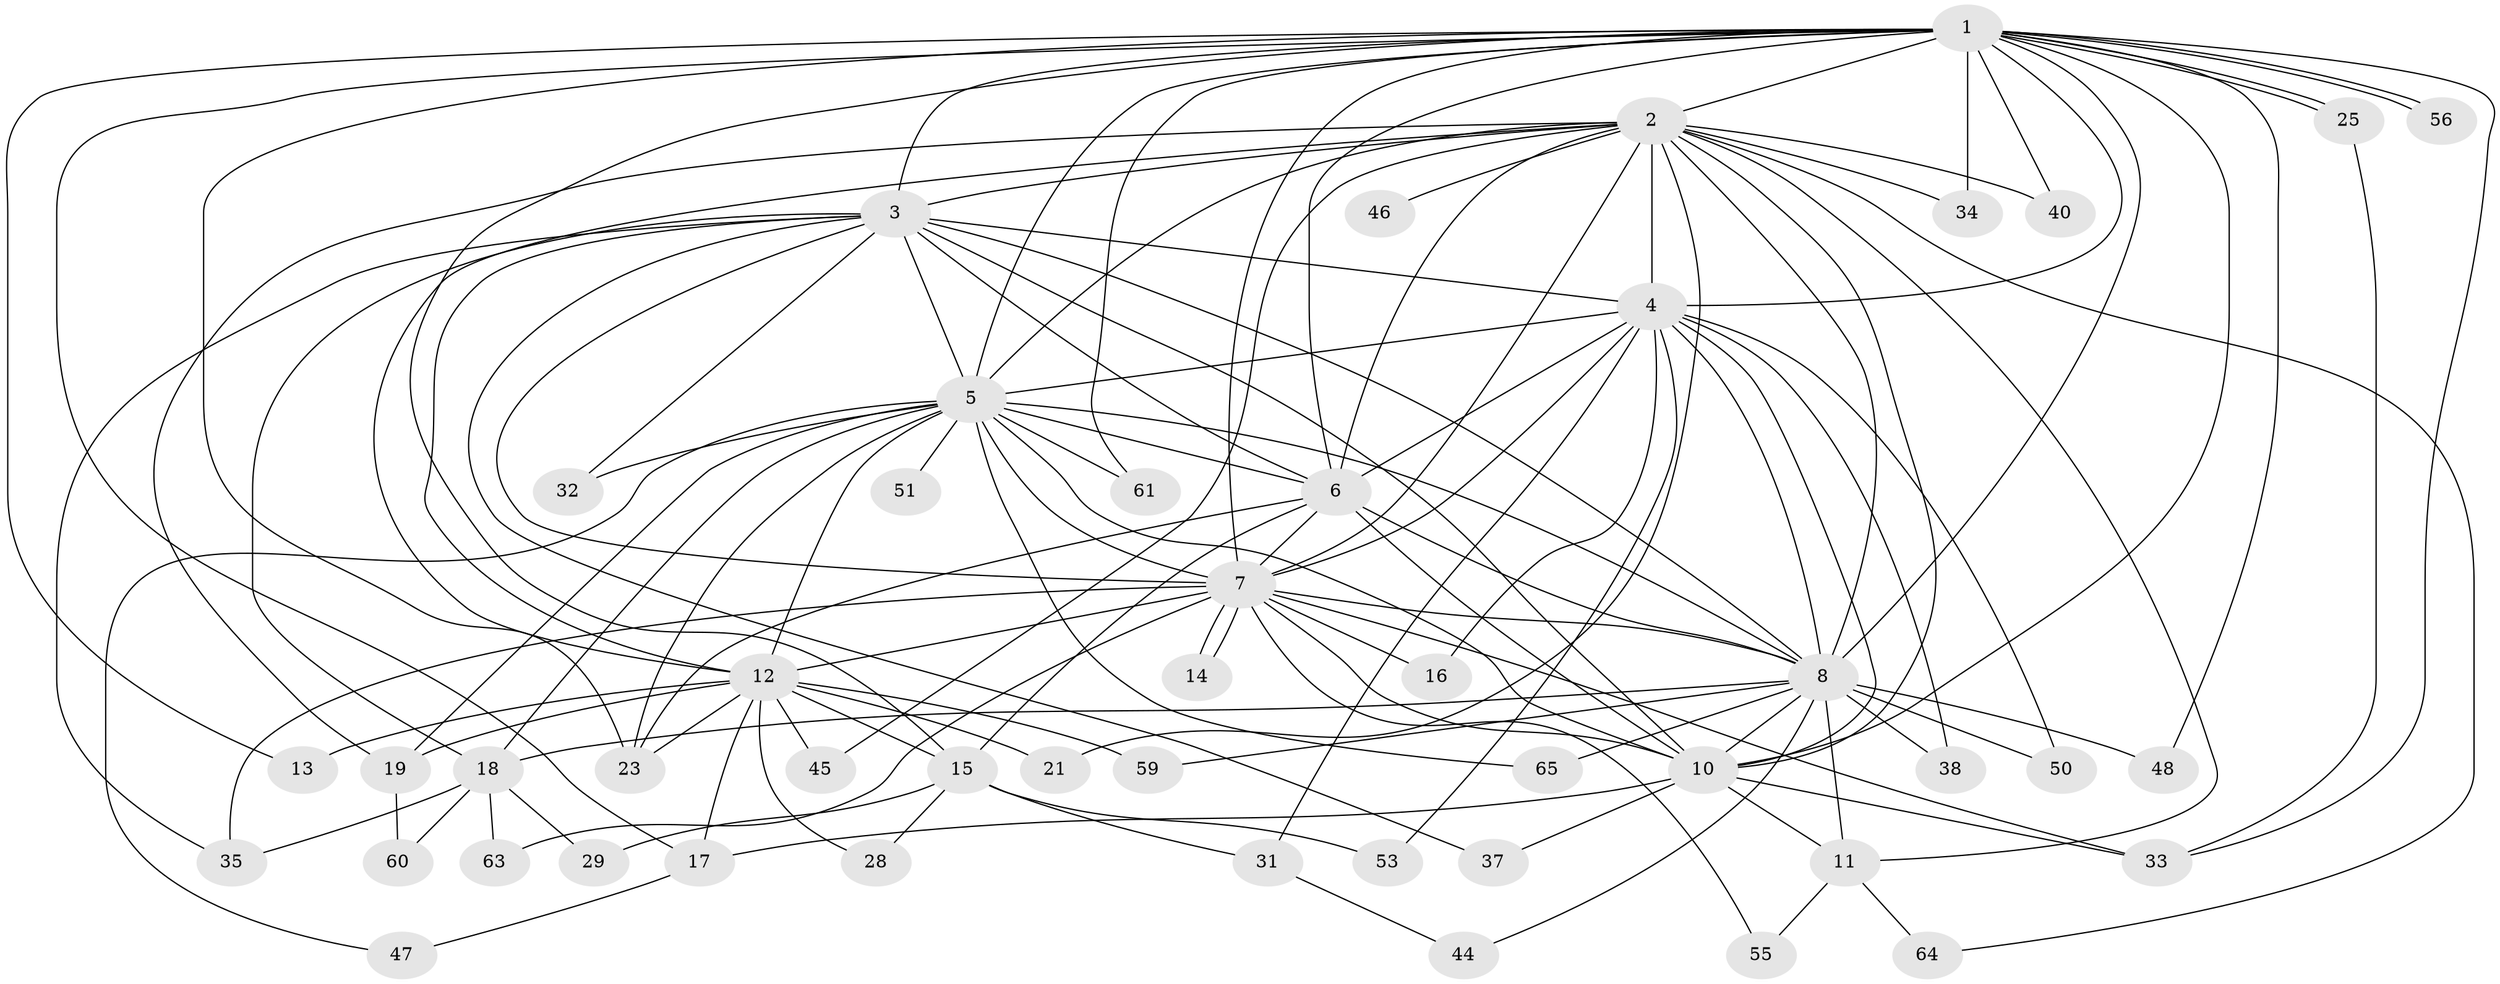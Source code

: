 // Generated by graph-tools (version 1.1) at 2025/23/03/03/25 07:23:42]
// undirected, 47 vertices, 122 edges
graph export_dot {
graph [start="1"]
  node [color=gray90,style=filled];
  1 [super="+54"];
  2 [super="+9"];
  3 [super="+57"];
  4 [super="+36"];
  5 [super="+39"];
  6 [super="+42"];
  7 [super="+58"];
  8 [super="+22"];
  10 [super="+24"];
  11 [super="+52"];
  12 [super="+20"];
  13;
  14;
  15 [super="+27"];
  16;
  17;
  18 [super="+26"];
  19 [super="+49"];
  21;
  23 [super="+30"];
  25;
  28;
  29;
  31;
  32;
  33 [super="+43"];
  34;
  35 [super="+41"];
  37;
  38;
  40 [super="+62"];
  44;
  45;
  46;
  47;
  48;
  50;
  51;
  53;
  55;
  56;
  59;
  60;
  61;
  63;
  64;
  65;
  1 -- 2 [weight=2];
  1 -- 3;
  1 -- 4;
  1 -- 5;
  1 -- 6;
  1 -- 7;
  1 -- 8 [weight=2];
  1 -- 10;
  1 -- 13;
  1 -- 15;
  1 -- 17;
  1 -- 23;
  1 -- 25;
  1 -- 25;
  1 -- 34;
  1 -- 40;
  1 -- 48;
  1 -- 56;
  1 -- 56;
  1 -- 61;
  1 -- 33;
  2 -- 3 [weight=2];
  2 -- 4 [weight=3];
  2 -- 5 [weight=2];
  2 -- 6 [weight=2];
  2 -- 7 [weight=2];
  2 -- 8 [weight=2];
  2 -- 10 [weight=2];
  2 -- 19;
  2 -- 64;
  2 -- 11;
  2 -- 12;
  2 -- 21;
  2 -- 34;
  2 -- 40 [weight=2];
  2 -- 45;
  2 -- 46;
  3 -- 4;
  3 -- 5;
  3 -- 6;
  3 -- 7;
  3 -- 8;
  3 -- 10;
  3 -- 18;
  3 -- 32;
  3 -- 37;
  3 -- 12;
  3 -- 35;
  4 -- 5;
  4 -- 6;
  4 -- 7;
  4 -- 8;
  4 -- 10;
  4 -- 16;
  4 -- 31;
  4 -- 38;
  4 -- 50;
  4 -- 53;
  5 -- 6;
  5 -- 7;
  5 -- 8 [weight=2];
  5 -- 10;
  5 -- 19;
  5 -- 32;
  5 -- 47;
  5 -- 51 [weight=2];
  5 -- 61;
  5 -- 65;
  5 -- 12;
  5 -- 23;
  5 -- 18;
  6 -- 7;
  6 -- 8;
  6 -- 10;
  6 -- 15;
  6 -- 23;
  7 -- 8;
  7 -- 10;
  7 -- 12;
  7 -- 14;
  7 -- 14;
  7 -- 16;
  7 -- 35;
  7 -- 55;
  7 -- 63;
  7 -- 33;
  8 -- 10 [weight=2];
  8 -- 11;
  8 -- 18;
  8 -- 38;
  8 -- 48;
  8 -- 50;
  8 -- 65;
  8 -- 59;
  8 -- 44;
  10 -- 11;
  10 -- 17;
  10 -- 33;
  10 -- 37;
  11 -- 55;
  11 -- 64;
  12 -- 13;
  12 -- 28;
  12 -- 45;
  12 -- 59;
  12 -- 17;
  12 -- 21;
  12 -- 23;
  12 -- 15;
  12 -- 19;
  15 -- 28;
  15 -- 31;
  15 -- 53;
  15 -- 29;
  17 -- 47;
  18 -- 29;
  18 -- 35;
  18 -- 60;
  18 -- 63;
  19 -- 60;
  25 -- 33;
  31 -- 44;
}
